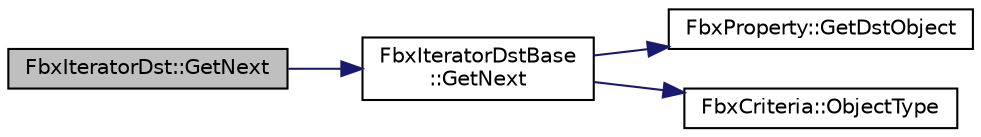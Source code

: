 digraph "FbxIteratorDst::GetNext"
{
  edge [fontname="Helvetica",fontsize="10",labelfontname="Helvetica",labelfontsize="10"];
  node [fontname="Helvetica",fontsize="10",shape=record];
  rankdir="LR";
  Node10 [label="FbxIteratorDst::GetNext",height=0.2,width=0.4,color="black", fillcolor="grey75", style="filled", fontcolor="black"];
  Node10 -> Node11 [color="midnightblue",fontsize="10",style="solid",fontname="Helvetica"];
  Node11 [label="FbxIteratorDstBase\l::GetNext",height=0.2,width=0.4,color="black", fillcolor="white", style="filled",URL="$class_fbx_iterator_dst_base.html#ae7b2570f972d09f8e12b2dc22033c90e"];
  Node11 -> Node12 [color="midnightblue",fontsize="10",style="solid",fontname="Helvetica"];
  Node12 [label="FbxProperty::GetDstObject",height=0.2,width=0.4,color="black", fillcolor="white", style="filled",URL="$class_fbx_property.html#ace9e846d1442c106958d34a1364533e4"];
  Node11 -> Node13 [color="midnightblue",fontsize="10",style="solid",fontname="Helvetica"];
  Node13 [label="FbxCriteria::ObjectType",height=0.2,width=0.4,color="black", fillcolor="white", style="filled",URL="$class_fbx_criteria.html#a760d66022a8febcd3fd0c5fbbb534023"];
}
